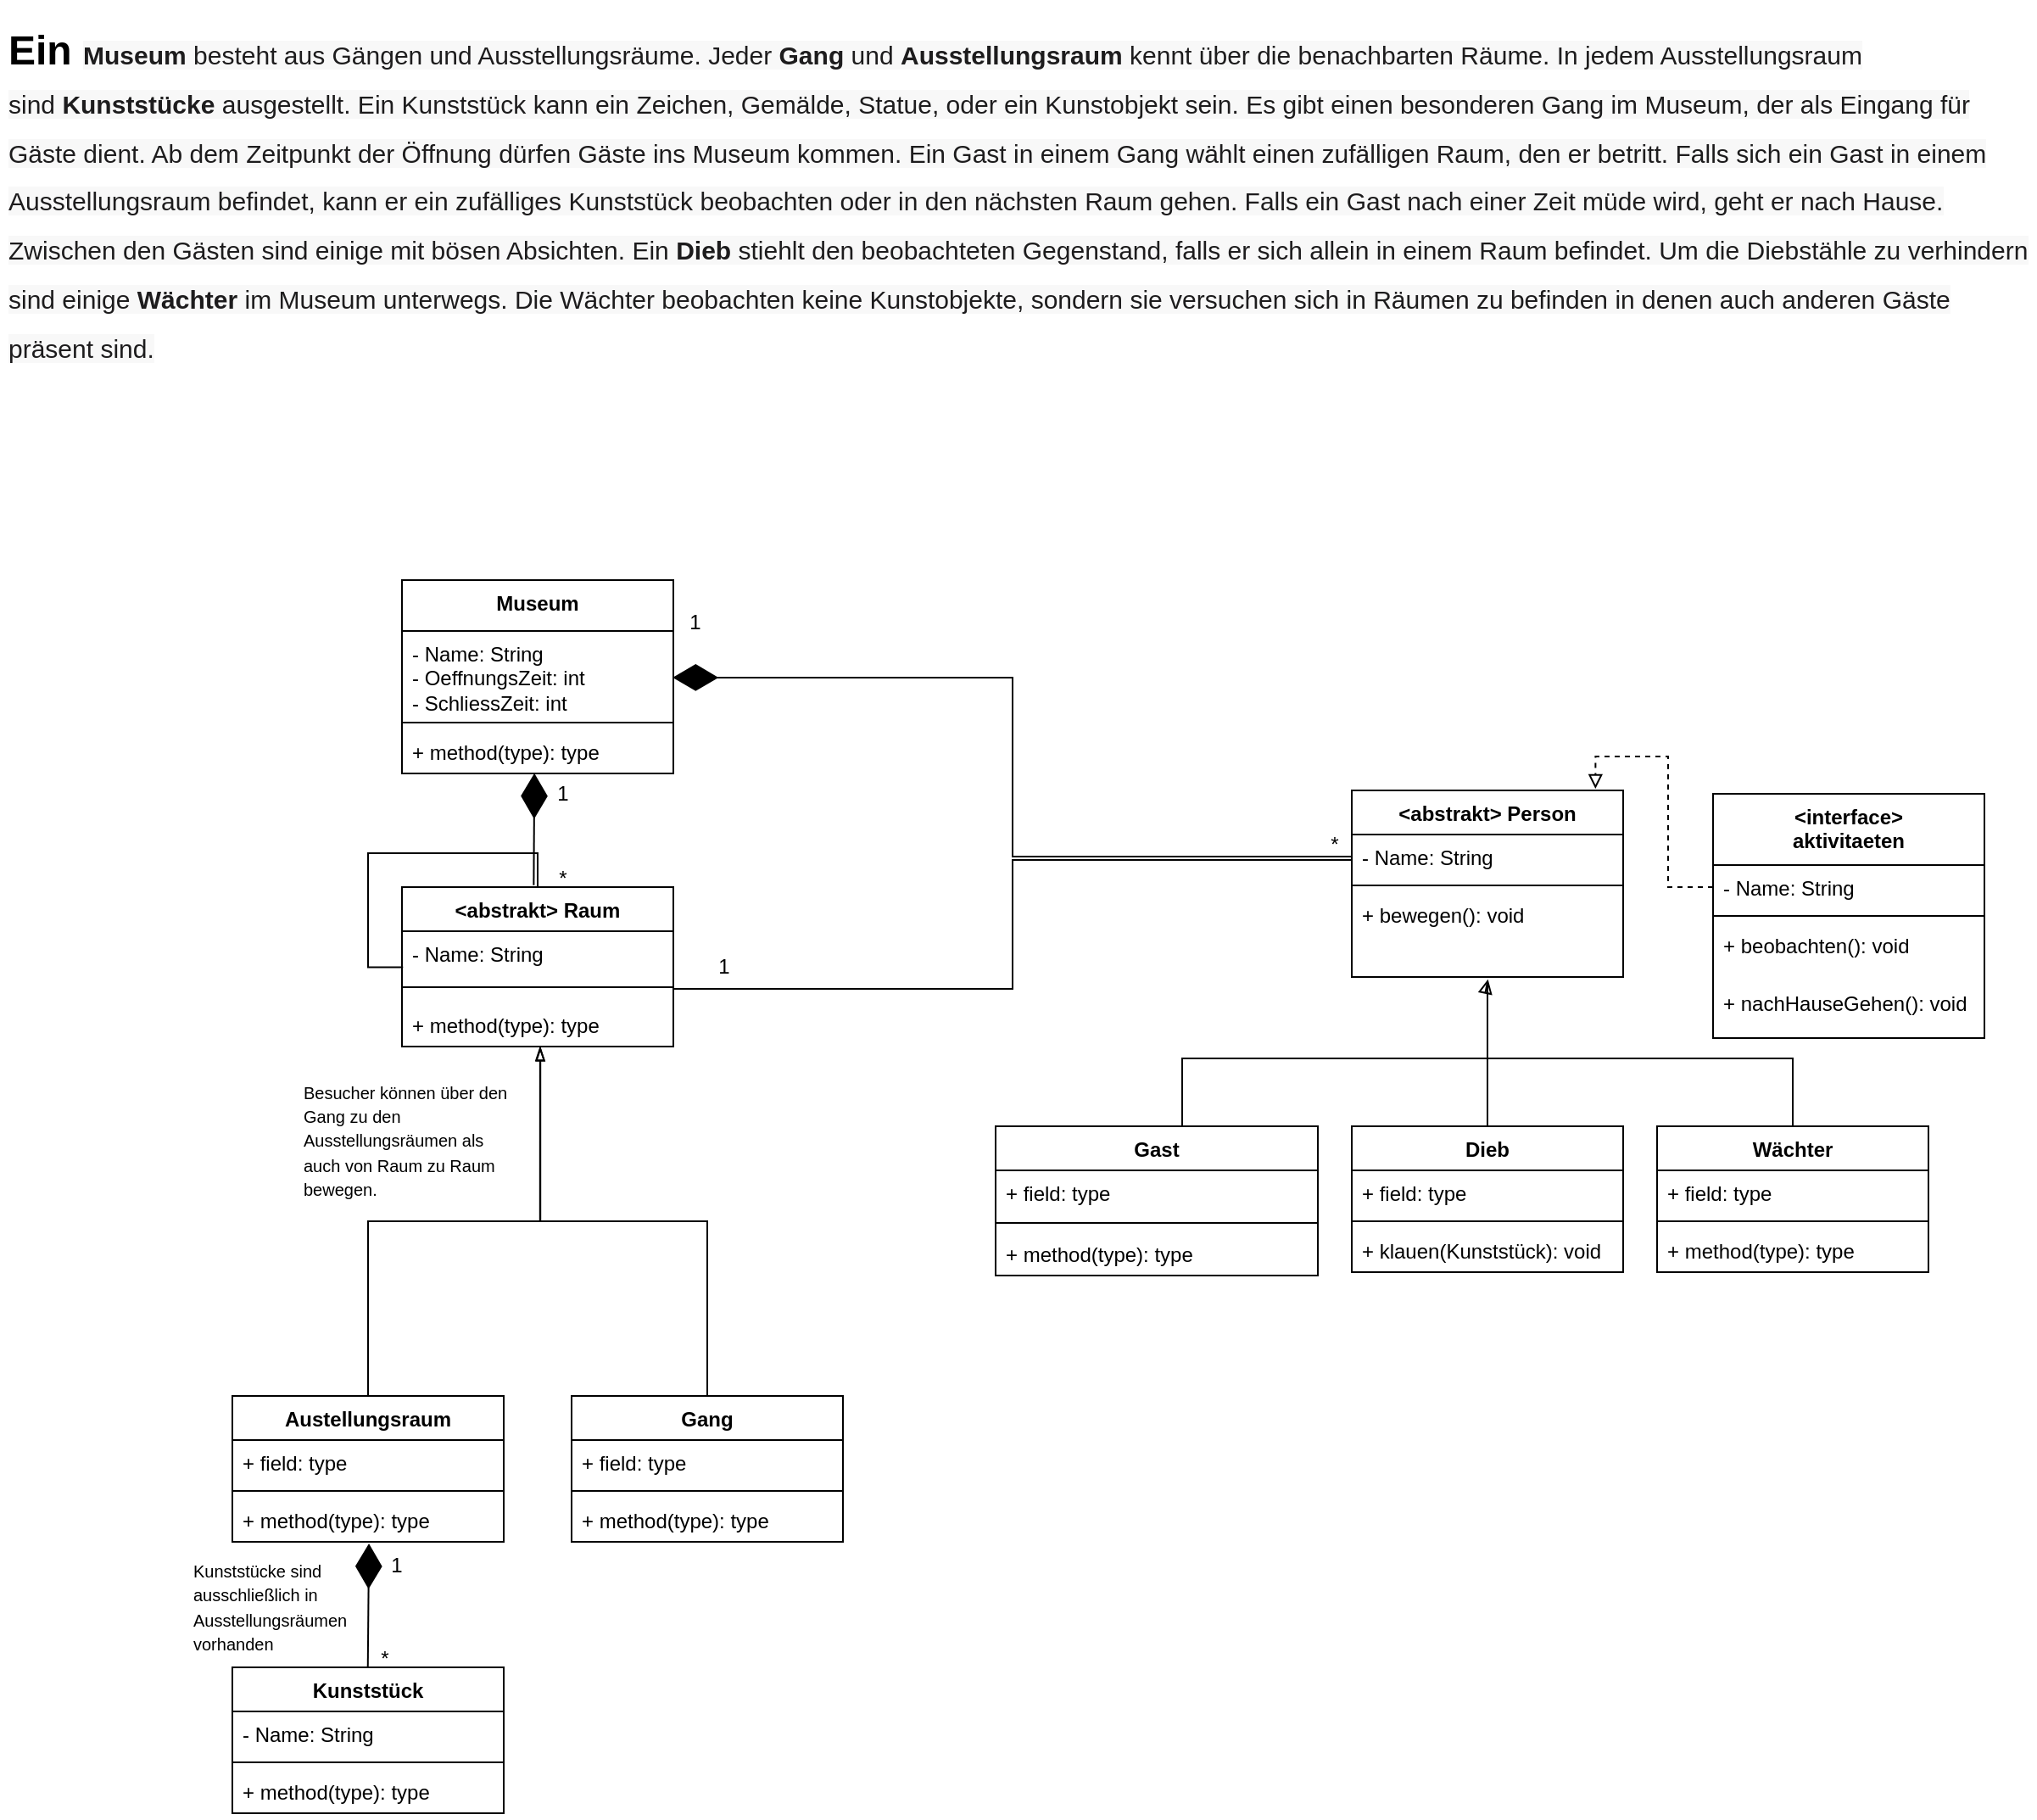 <mxfile version="23.1.6" type="device">
  <diagram name="Seite-1" id="VaOMEB3nunMxuIia8eC9">
    <mxGraphModel dx="2821" dy="4126" grid="1" gridSize="10" guides="1" tooltips="1" connect="1" arrows="1" fold="1" page="1" pageScale="1" pageWidth="827" pageHeight="1169" math="0" shadow="0">
      <root>
        <mxCell id="0" />
        <mxCell id="1" parent="0" />
        <mxCell id="_L71OMCPzxAsusVBg9Zg-1" value="&lt;h1&gt;Ein&amp;nbsp;&lt;b style=&quot;box-sizing: inherit; color: rgb(29, 28, 29); font-family: Slack-Lato, Slack-Fractions, appleLogo, sans-serif; font-size: 15px; font-variant-ligatures: common-ligatures; background-color: rgb(248, 248, 248);&quot; data-stringify-type=&quot;bold&quot;&gt;Museum&lt;/b&gt;&lt;span style=&quot;color: rgb(29, 28, 29); font-family: Slack-Lato, Slack-Fractions, appleLogo, sans-serif; font-size: 15px; font-variant-ligatures: common-ligatures; font-weight: 400; background-color: rgb(248, 248, 248);&quot;&gt;&amp;nbsp;besteht aus Gängen und Ausstellungsräume. Jeder&amp;nbsp;&lt;/span&gt;&lt;b style=&quot;box-sizing: inherit; color: rgb(29, 28, 29); font-family: Slack-Lato, Slack-Fractions, appleLogo, sans-serif; font-size: 15px; font-variant-ligatures: common-ligatures; background-color: rgb(248, 248, 248);&quot; data-stringify-type=&quot;bold&quot;&gt;Gang&lt;/b&gt;&lt;span style=&quot;color: rgb(29, 28, 29); font-family: Slack-Lato, Slack-Fractions, appleLogo, sans-serif; font-size: 15px; font-variant-ligatures: common-ligatures; font-weight: 400; background-color: rgb(248, 248, 248);&quot;&gt;&amp;nbsp;und&amp;nbsp;&lt;/span&gt;&lt;b style=&quot;box-sizing: inherit; color: rgb(29, 28, 29); font-family: Slack-Lato, Slack-Fractions, appleLogo, sans-serif; font-size: 15px; font-variant-ligatures: common-ligatures; background-color: rgb(248, 248, 248);&quot; data-stringify-type=&quot;bold&quot;&gt;Ausstellungsraum&lt;/b&gt;&lt;span style=&quot;color: rgb(29, 28, 29); font-family: Slack-Lato, Slack-Fractions, appleLogo, sans-serif; font-size: 15px; font-variant-ligatures: common-ligatures; font-weight: 400; background-color: rgb(248, 248, 248);&quot;&gt;&amp;nbsp;kennt über die benachbarten Räume. In jedem Ausstellungsraum sind&amp;nbsp;&lt;/span&gt;&lt;b style=&quot;box-sizing: inherit; color: rgb(29, 28, 29); font-family: Slack-Lato, Slack-Fractions, appleLogo, sans-serif; font-size: 15px; font-variant-ligatures: common-ligatures; background-color: rgb(248, 248, 248);&quot; data-stringify-type=&quot;bold&quot;&gt;Kunststücke&lt;/b&gt;&lt;span style=&quot;color: rgb(29, 28, 29); font-family: Slack-Lato, Slack-Fractions, appleLogo, sans-serif; font-size: 15px; font-variant-ligatures: common-ligatures; font-weight: 400; background-color: rgb(248, 248, 248);&quot;&gt;&amp;nbsp;ausgestellt. Ein Kunststück kann ein Zeichen, Gemälde, Statue, oder ein Kunstobjekt sein. Es gibt einen besonderen Gang im Museum, der als Eingang für Gäste dient. Ab dem Zeitpunkt der Öffnung dürfen Gäste ins Museum kommen. Ein Gast in einem Gang wählt einen zufälligen Raum, den er betritt. Falls sich ein Gast in einem Ausstellungsraum befindet, kann er ein zufälliges Kunststück beobachten oder in den nächsten Raum gehen. Falls ein Gast nach einer Zeit müde wird, geht er nach Hause. Zwischen den Gästen sind einige mit bösen Absichten. Ein&amp;nbsp;&lt;/span&gt;&lt;b style=&quot;box-sizing: inherit; color: rgb(29, 28, 29); font-family: Slack-Lato, Slack-Fractions, appleLogo, sans-serif; font-size: 15px; font-variant-ligatures: common-ligatures; background-color: rgb(248, 248, 248);&quot; data-stringify-type=&quot;bold&quot;&gt;Dieb&lt;/b&gt;&lt;span style=&quot;color: rgb(29, 28, 29); font-family: Slack-Lato, Slack-Fractions, appleLogo, sans-serif; font-size: 15px; font-variant-ligatures: common-ligatures; font-weight: 400; background-color: rgb(248, 248, 248);&quot;&gt;&amp;nbsp;stiehlt den beobachteten Gegenstand, falls er sich allein in einem Raum befindet. Um die Diebstähle zu verhindern sind einige&amp;nbsp;&lt;/span&gt;&lt;b style=&quot;box-sizing: inherit; color: rgb(29, 28, 29); font-family: Slack-Lato, Slack-Fractions, appleLogo, sans-serif; font-size: 15px; font-variant-ligatures: common-ligatures; background-color: rgb(248, 248, 248);&quot; data-stringify-type=&quot;bold&quot;&gt;Wächter&lt;/b&gt;&lt;span style=&quot;color: rgb(29, 28, 29); font-family: Slack-Lato, Slack-Fractions, appleLogo, sans-serif; font-size: 15px; font-variant-ligatures: common-ligatures; font-weight: 400; background-color: rgb(248, 248, 248);&quot;&gt;&amp;nbsp;im Museum unterwegs. Die Wächter beobachten keine Kunstobjekte, sondern sie versuchen sich in Räumen zu befinden in denen auch anderen Gäste präsent sind.&lt;/span&gt;&lt;br&gt;&lt;/h1&gt;" style="text;html=1;strokeColor=none;fillColor=none;spacing=5;spacingTop=-20;whiteSpace=wrap;overflow=hidden;rounded=0;rotation=0;" parent="1" vertex="1">
          <mxGeometry x="-1440" y="-3380" width="1200" height="250" as="geometry" />
        </mxCell>
        <mxCell id="_L71OMCPzxAsusVBg9Zg-3" value="Museum" style="swimlane;fontStyle=1;align=center;verticalAlign=top;childLayout=stackLayout;horizontal=1;startSize=30;horizontalStack=0;resizeParent=1;resizeParentMax=0;resizeLast=0;collapsible=1;marginBottom=0;whiteSpace=wrap;html=1;" parent="1" vertex="1">
          <mxGeometry x="-1203" y="-3048" width="160" height="114" as="geometry" />
        </mxCell>
        <mxCell id="_L71OMCPzxAsusVBg9Zg-4" value="- Name: String&lt;br&gt;- OeffnungsZeit: int&lt;br&gt;- SchliessZeit: int" style="text;strokeColor=none;fillColor=none;align=left;verticalAlign=top;spacingLeft=4;spacingRight=4;overflow=hidden;rotatable=0;points=[[0,0.5],[1,0.5]];portConstraint=eastwest;whiteSpace=wrap;html=1;" parent="_L71OMCPzxAsusVBg9Zg-3" vertex="1">
          <mxGeometry y="30" width="160" height="50" as="geometry" />
        </mxCell>
        <mxCell id="_L71OMCPzxAsusVBg9Zg-5" value="" style="line;strokeWidth=1;fillColor=none;align=left;verticalAlign=middle;spacingTop=-1;spacingLeft=3;spacingRight=3;rotatable=0;labelPosition=right;points=[];portConstraint=eastwest;strokeColor=inherit;" parent="_L71OMCPzxAsusVBg9Zg-3" vertex="1">
          <mxGeometry y="80" width="160" height="8" as="geometry" />
        </mxCell>
        <mxCell id="_L71OMCPzxAsusVBg9Zg-6" value="+ method(type): type" style="text;strokeColor=none;fillColor=none;align=left;verticalAlign=top;spacingLeft=4;spacingRight=4;overflow=hidden;rotatable=0;points=[[0,0.5],[1,0.5]];portConstraint=eastwest;whiteSpace=wrap;html=1;" parent="_L71OMCPzxAsusVBg9Zg-3" vertex="1">
          <mxGeometry y="88" width="160" height="26" as="geometry" />
        </mxCell>
        <mxCell id="_L71OMCPzxAsusVBg9Zg-7" value="Gang" style="swimlane;fontStyle=1;align=center;verticalAlign=top;childLayout=stackLayout;horizontal=1;startSize=26;horizontalStack=0;resizeParent=1;resizeParentMax=0;resizeLast=0;collapsible=1;marginBottom=0;whiteSpace=wrap;html=1;" parent="1" vertex="1">
          <mxGeometry x="-1103" y="-2567" width="160" height="86" as="geometry" />
        </mxCell>
        <mxCell id="_L71OMCPzxAsusVBg9Zg-8" value="+ field: type" style="text;strokeColor=none;fillColor=none;align=left;verticalAlign=top;spacingLeft=4;spacingRight=4;overflow=hidden;rotatable=0;points=[[0,0.5],[1,0.5]];portConstraint=eastwest;whiteSpace=wrap;html=1;" parent="_L71OMCPzxAsusVBg9Zg-7" vertex="1">
          <mxGeometry y="26" width="160" height="26" as="geometry" />
        </mxCell>
        <mxCell id="_L71OMCPzxAsusVBg9Zg-9" value="" style="line;strokeWidth=1;fillColor=none;align=left;verticalAlign=middle;spacingTop=-1;spacingLeft=3;spacingRight=3;rotatable=0;labelPosition=right;points=[];portConstraint=eastwest;strokeColor=inherit;" parent="_L71OMCPzxAsusVBg9Zg-7" vertex="1">
          <mxGeometry y="52" width="160" height="8" as="geometry" />
        </mxCell>
        <mxCell id="_L71OMCPzxAsusVBg9Zg-10" value="+ method(type): type" style="text;strokeColor=none;fillColor=none;align=left;verticalAlign=top;spacingLeft=4;spacingRight=4;overflow=hidden;rotatable=0;points=[[0,0.5],[1,0.5]];portConstraint=eastwest;whiteSpace=wrap;html=1;" parent="_L71OMCPzxAsusVBg9Zg-7" vertex="1">
          <mxGeometry y="60" width="160" height="26" as="geometry" />
        </mxCell>
        <mxCell id="_L71OMCPzxAsusVBg9Zg-11" value="Austellungsraum" style="swimlane;fontStyle=1;align=center;verticalAlign=top;childLayout=stackLayout;horizontal=1;startSize=26;horizontalStack=0;resizeParent=1;resizeParentMax=0;resizeLast=0;collapsible=1;marginBottom=0;whiteSpace=wrap;html=1;" parent="1" vertex="1">
          <mxGeometry x="-1303" y="-2567" width="160" height="86" as="geometry" />
        </mxCell>
        <mxCell id="_L71OMCPzxAsusVBg9Zg-12" value="+ field: type" style="text;strokeColor=none;fillColor=none;align=left;verticalAlign=top;spacingLeft=4;spacingRight=4;overflow=hidden;rotatable=0;points=[[0,0.5],[1,0.5]];portConstraint=eastwest;whiteSpace=wrap;html=1;" parent="_L71OMCPzxAsusVBg9Zg-11" vertex="1">
          <mxGeometry y="26" width="160" height="26" as="geometry" />
        </mxCell>
        <mxCell id="_L71OMCPzxAsusVBg9Zg-13" value="" style="line;strokeWidth=1;fillColor=none;align=left;verticalAlign=middle;spacingTop=-1;spacingLeft=3;spacingRight=3;rotatable=0;labelPosition=right;points=[];portConstraint=eastwest;strokeColor=inherit;" parent="_L71OMCPzxAsusVBg9Zg-11" vertex="1">
          <mxGeometry y="52" width="160" height="8" as="geometry" />
        </mxCell>
        <mxCell id="_L71OMCPzxAsusVBg9Zg-14" value="+ method(type): type" style="text;strokeColor=none;fillColor=none;align=left;verticalAlign=top;spacingLeft=4;spacingRight=4;overflow=hidden;rotatable=0;points=[[0,0.5],[1,0.5]];portConstraint=eastwest;whiteSpace=wrap;html=1;" parent="_L71OMCPzxAsusVBg9Zg-11" vertex="1">
          <mxGeometry y="60" width="160" height="26" as="geometry" />
        </mxCell>
        <mxCell id="_L71OMCPzxAsusVBg9Zg-15" value="Kunststück" style="swimlane;fontStyle=1;align=center;verticalAlign=top;childLayout=stackLayout;horizontal=1;startSize=26;horizontalStack=0;resizeParent=1;resizeParentMax=0;resizeLast=0;collapsible=1;marginBottom=0;whiteSpace=wrap;html=1;" parent="1" vertex="1">
          <mxGeometry x="-1303" y="-2407" width="160" height="86" as="geometry" />
        </mxCell>
        <mxCell id="_L71OMCPzxAsusVBg9Zg-16" value="- Name: String" style="text;strokeColor=none;fillColor=none;align=left;verticalAlign=top;spacingLeft=4;spacingRight=4;overflow=hidden;rotatable=0;points=[[0,0.5],[1,0.5]];portConstraint=eastwest;whiteSpace=wrap;html=1;" parent="_L71OMCPzxAsusVBg9Zg-15" vertex="1">
          <mxGeometry y="26" width="160" height="26" as="geometry" />
        </mxCell>
        <mxCell id="_L71OMCPzxAsusVBg9Zg-17" value="" style="line;strokeWidth=1;fillColor=none;align=left;verticalAlign=middle;spacingTop=-1;spacingLeft=3;spacingRight=3;rotatable=0;labelPosition=right;points=[];portConstraint=eastwest;strokeColor=inherit;" parent="_L71OMCPzxAsusVBg9Zg-15" vertex="1">
          <mxGeometry y="52" width="160" height="8" as="geometry" />
        </mxCell>
        <mxCell id="_L71OMCPzxAsusVBg9Zg-18" value="+ method(type): type" style="text;strokeColor=none;fillColor=none;align=left;verticalAlign=top;spacingLeft=4;spacingRight=4;overflow=hidden;rotatable=0;points=[[0,0.5],[1,0.5]];portConstraint=eastwest;whiteSpace=wrap;html=1;" parent="_L71OMCPzxAsusVBg9Zg-15" vertex="1">
          <mxGeometry y="60" width="160" height="26" as="geometry" />
        </mxCell>
        <mxCell id="_L71OMCPzxAsusVBg9Zg-19" value="Gast" style="swimlane;fontStyle=1;align=center;verticalAlign=top;childLayout=stackLayout;horizontal=1;startSize=26;horizontalStack=0;resizeParent=1;resizeParentMax=0;resizeLast=0;collapsible=1;marginBottom=0;whiteSpace=wrap;html=1;" parent="1" vertex="1">
          <mxGeometry x="-853" y="-2726" width="190" height="88" as="geometry" />
        </mxCell>
        <mxCell id="_L71OMCPzxAsusVBg9Zg-20" value="+ field: type" style="text;strokeColor=none;fillColor=none;align=left;verticalAlign=top;spacingLeft=4;spacingRight=4;overflow=hidden;rotatable=0;points=[[0,0.5],[1,0.5]];portConstraint=eastwest;whiteSpace=wrap;html=1;" parent="_L71OMCPzxAsusVBg9Zg-19" vertex="1">
          <mxGeometry y="26" width="190" height="26" as="geometry" />
        </mxCell>
        <mxCell id="_L71OMCPzxAsusVBg9Zg-21" value="" style="line;strokeWidth=1;fillColor=none;align=left;verticalAlign=middle;spacingTop=-1;spacingLeft=3;spacingRight=3;rotatable=0;labelPosition=right;points=[];portConstraint=eastwest;strokeColor=inherit;" parent="_L71OMCPzxAsusVBg9Zg-19" vertex="1">
          <mxGeometry y="52" width="190" height="10" as="geometry" />
        </mxCell>
        <mxCell id="_L71OMCPzxAsusVBg9Zg-22" value="+ method(type): type" style="text;strokeColor=none;fillColor=none;align=left;verticalAlign=top;spacingLeft=4;spacingRight=4;overflow=hidden;rotatable=0;points=[[0,0.5],[1,0.5]];portConstraint=eastwest;whiteSpace=wrap;html=1;" parent="_L71OMCPzxAsusVBg9Zg-19" vertex="1">
          <mxGeometry y="62" width="190" height="26" as="geometry" />
        </mxCell>
        <mxCell id="_L71OMCPzxAsusVBg9Zg-23" value="Dieb" style="swimlane;fontStyle=1;align=center;verticalAlign=top;childLayout=stackLayout;horizontal=1;startSize=26;horizontalStack=0;resizeParent=1;resizeParentMax=0;resizeLast=0;collapsible=1;marginBottom=0;whiteSpace=wrap;html=1;" parent="1" vertex="1">
          <mxGeometry x="-643" y="-2726" width="160" height="86" as="geometry" />
        </mxCell>
        <mxCell id="_L71OMCPzxAsusVBg9Zg-24" value="+ field: type" style="text;strokeColor=none;fillColor=none;align=left;verticalAlign=top;spacingLeft=4;spacingRight=4;overflow=hidden;rotatable=0;points=[[0,0.5],[1,0.5]];portConstraint=eastwest;whiteSpace=wrap;html=1;" parent="_L71OMCPzxAsusVBg9Zg-23" vertex="1">
          <mxGeometry y="26" width="160" height="26" as="geometry" />
        </mxCell>
        <mxCell id="_L71OMCPzxAsusVBg9Zg-25" value="" style="line;strokeWidth=1;fillColor=none;align=left;verticalAlign=middle;spacingTop=-1;spacingLeft=3;spacingRight=3;rotatable=0;labelPosition=right;points=[];portConstraint=eastwest;strokeColor=inherit;" parent="_L71OMCPzxAsusVBg9Zg-23" vertex="1">
          <mxGeometry y="52" width="160" height="8" as="geometry" />
        </mxCell>
        <mxCell id="_L71OMCPzxAsusVBg9Zg-26" value="+ klauen(Kunststück): void" style="text;strokeColor=none;fillColor=none;align=left;verticalAlign=top;spacingLeft=4;spacingRight=4;overflow=hidden;rotatable=0;points=[[0,0.5],[1,0.5]];portConstraint=eastwest;whiteSpace=wrap;html=1;" parent="_L71OMCPzxAsusVBg9Zg-23" vertex="1">
          <mxGeometry y="60" width="160" height="26" as="geometry" />
        </mxCell>
        <mxCell id="_L71OMCPzxAsusVBg9Zg-27" value="Wächter" style="swimlane;fontStyle=1;align=center;verticalAlign=top;childLayout=stackLayout;horizontal=1;startSize=26;horizontalStack=0;resizeParent=1;resizeParentMax=0;resizeLast=0;collapsible=1;marginBottom=0;whiteSpace=wrap;html=1;" parent="1" vertex="1">
          <mxGeometry x="-463" y="-2726" width="160" height="86" as="geometry" />
        </mxCell>
        <mxCell id="_L71OMCPzxAsusVBg9Zg-28" value="+ field: type" style="text;strokeColor=none;fillColor=none;align=left;verticalAlign=top;spacingLeft=4;spacingRight=4;overflow=hidden;rotatable=0;points=[[0,0.5],[1,0.5]];portConstraint=eastwest;whiteSpace=wrap;html=1;" parent="_L71OMCPzxAsusVBg9Zg-27" vertex="1">
          <mxGeometry y="26" width="160" height="26" as="geometry" />
        </mxCell>
        <mxCell id="_L71OMCPzxAsusVBg9Zg-29" value="" style="line;strokeWidth=1;fillColor=none;align=left;verticalAlign=middle;spacingTop=-1;spacingLeft=3;spacingRight=3;rotatable=0;labelPosition=right;points=[];portConstraint=eastwest;strokeColor=inherit;" parent="_L71OMCPzxAsusVBg9Zg-27" vertex="1">
          <mxGeometry y="52" width="160" height="8" as="geometry" />
        </mxCell>
        <mxCell id="_L71OMCPzxAsusVBg9Zg-30" value="+ method(type): type" style="text;strokeColor=none;fillColor=none;align=left;verticalAlign=top;spacingLeft=4;spacingRight=4;overflow=hidden;rotatable=0;points=[[0,0.5],[1,0.5]];portConstraint=eastwest;whiteSpace=wrap;html=1;" parent="_L71OMCPzxAsusVBg9Zg-27" vertex="1">
          <mxGeometry y="60" width="160" height="26" as="geometry" />
        </mxCell>
        <mxCell id="_L71OMCPzxAsusVBg9Zg-49" value="&amp;lt;abstrakt&amp;gt; Person" style="swimlane;fontStyle=1;align=center;verticalAlign=top;childLayout=stackLayout;horizontal=1;startSize=26;horizontalStack=0;resizeParent=1;resizeParentMax=0;resizeLast=0;collapsible=1;marginBottom=0;whiteSpace=wrap;html=1;" parent="1" vertex="1">
          <mxGeometry x="-643" y="-2924" width="160" height="110" as="geometry" />
        </mxCell>
        <mxCell id="_L71OMCPzxAsusVBg9Zg-50" value="- Name: String" style="text;strokeColor=none;fillColor=none;align=left;verticalAlign=top;spacingLeft=4;spacingRight=4;overflow=hidden;rotatable=0;points=[[0,0.5],[1,0.5]];portConstraint=eastwest;whiteSpace=wrap;html=1;" parent="_L71OMCPzxAsusVBg9Zg-49" vertex="1">
          <mxGeometry y="26" width="160" height="26" as="geometry" />
        </mxCell>
        <mxCell id="_L71OMCPzxAsusVBg9Zg-51" value="" style="line;strokeWidth=1;fillColor=none;align=left;verticalAlign=middle;spacingTop=-1;spacingLeft=3;spacingRight=3;rotatable=0;labelPosition=right;points=[];portConstraint=eastwest;strokeColor=inherit;" parent="_L71OMCPzxAsusVBg9Zg-49" vertex="1">
          <mxGeometry y="52" width="160" height="8" as="geometry" />
        </mxCell>
        <mxCell id="_L71OMCPzxAsusVBg9Zg-52" value="+ bewegen(): void" style="text;strokeColor=none;fillColor=none;align=left;verticalAlign=top;spacingLeft=4;spacingRight=4;overflow=hidden;rotatable=0;points=[[0,0.5],[1,0.5]];portConstraint=eastwest;whiteSpace=wrap;html=1;" parent="_L71OMCPzxAsusVBg9Zg-49" vertex="1">
          <mxGeometry y="60" width="160" height="50" as="geometry" />
        </mxCell>
        <mxCell id="_L71OMCPzxAsusVBg9Zg-55" value="" style="endArrow=none;html=1;rounded=0;edgeStyle=orthogonalEdgeStyle;exitX=0.5;exitY=0;exitDx=0;exitDy=0;entryX=0.5;entryY=1;entryDx=0;entryDy=0;" parent="1" source="_L71OMCPzxAsusVBg9Zg-19" edge="1">
          <mxGeometry width="50" height="50" relative="1" as="geometry">
            <mxPoint x="-643" y="-2750" as="sourcePoint" />
            <mxPoint x="-563" y="-2776" as="targetPoint" />
            <Array as="points">
              <mxPoint x="-743" y="-2766" />
              <mxPoint x="-563" y="-2766" />
            </Array>
          </mxGeometry>
        </mxCell>
        <mxCell id="_L71OMCPzxAsusVBg9Zg-59" value="" style="endArrow=none;html=1;rounded=0;edgeStyle=orthogonalEdgeStyle;exitX=0.5;exitY=1;exitDx=0;exitDy=0;entryX=0.5;entryY=0;entryDx=0;entryDy=0;" parent="1" target="_L71OMCPzxAsusVBg9Zg-27" edge="1">
          <mxGeometry width="50" height="50" relative="1" as="geometry">
            <mxPoint x="-563" y="-2776" as="sourcePoint" />
            <mxPoint x="-403" y="-2806" as="targetPoint" />
            <Array as="points">
              <mxPoint x="-563" y="-2766" />
              <mxPoint x="-383" y="-2766" />
            </Array>
          </mxGeometry>
        </mxCell>
        <mxCell id="_L71OMCPzxAsusVBg9Zg-60" value="" style="endArrow=block;html=1;rounded=0;exitX=0.5;exitY=0;exitDx=0;exitDy=0;entryX=0.502;entryY=1.028;entryDx=0;entryDy=0;edgeStyle=orthogonalEdgeStyle;entryPerimeter=0;endFill=0;" parent="1" source="_L71OMCPzxAsusVBg9Zg-23" target="_L71OMCPzxAsusVBg9Zg-52" edge="1">
          <mxGeometry width="50" height="50" relative="1" as="geometry">
            <mxPoint x="-633" y="-2706" as="sourcePoint" />
            <mxPoint x="-563" y="-2776" as="targetPoint" />
            <Array as="points">
              <mxPoint x="-563" y="-2811" />
            </Array>
          </mxGeometry>
        </mxCell>
        <mxCell id="_L71OMCPzxAsusVBg9Zg-61" value="&amp;lt;abstrakt&amp;gt; Raum" style="swimlane;fontStyle=1;align=center;verticalAlign=top;childLayout=stackLayout;horizontal=1;startSize=26;horizontalStack=0;resizeParent=1;resizeParentMax=0;resizeLast=0;collapsible=1;marginBottom=0;whiteSpace=wrap;html=1;" parent="1" vertex="1">
          <mxGeometry x="-1203" y="-2867" width="160" height="94" as="geometry">
            <mxRectangle x="-1020" y="-2020" width="100" height="40" as="alternateBounds" />
          </mxGeometry>
        </mxCell>
        <mxCell id="_L71OMCPzxAsusVBg9Zg-62" value="- Name: String" style="text;strokeColor=none;fillColor=none;align=left;verticalAlign=top;spacingLeft=4;spacingRight=4;overflow=hidden;rotatable=0;points=[[0,0.5],[1,0.5]];portConstraint=eastwest;whiteSpace=wrap;html=1;" parent="_L71OMCPzxAsusVBg9Zg-61" vertex="1">
          <mxGeometry y="26" width="160" height="24" as="geometry" />
        </mxCell>
        <mxCell id="_L71OMCPzxAsusVBg9Zg-63" value="" style="line;strokeWidth=1;fillColor=none;align=left;verticalAlign=middle;spacingTop=-1;spacingLeft=3;spacingRight=3;rotatable=0;labelPosition=right;points=[];portConstraint=eastwest;strokeColor=inherit;" parent="_L71OMCPzxAsusVBg9Zg-61" vertex="1">
          <mxGeometry y="50" width="160" height="18" as="geometry" />
        </mxCell>
        <mxCell id="_L71OMCPzxAsusVBg9Zg-64" value="+ method(type): type" style="text;strokeColor=none;fillColor=none;align=left;verticalAlign=top;spacingLeft=4;spacingRight=4;overflow=hidden;rotatable=0;points=[[0,0.5],[1,0.5]];portConstraint=eastwest;whiteSpace=wrap;html=1;" parent="_L71OMCPzxAsusVBg9Zg-61" vertex="1">
          <mxGeometry y="68" width="160" height="26" as="geometry" />
        </mxCell>
        <mxCell id="7oO15L-JbmcVKD_Apaax-13" style="edgeStyle=orthogonalEdgeStyle;rounded=0;orthogonalLoop=1;jettySize=auto;html=1;entryX=0.004;entryY=0.884;entryDx=0;entryDy=0;entryPerimeter=0;startArrow=none;startFill=0;endArrow=none;endFill=0;" edge="1" parent="_L71OMCPzxAsusVBg9Zg-61" source="_L71OMCPzxAsusVBg9Zg-61" target="_L71OMCPzxAsusVBg9Zg-62">
          <mxGeometry relative="1" as="geometry" />
        </mxCell>
        <mxCell id="_L71OMCPzxAsusVBg9Zg-65" value="" style="endArrow=blockThin;html=1;rounded=0;edgeStyle=orthogonalEdgeStyle;entryX=0.509;entryY=1;entryDx=0;entryDy=0;entryPerimeter=0;exitX=0.5;exitY=0;exitDx=0;exitDy=0;endFill=0;" parent="1" source="_L71OMCPzxAsusVBg9Zg-11" target="_L71OMCPzxAsusVBg9Zg-64" edge="1">
          <mxGeometry width="50" height="50" relative="1" as="geometry">
            <mxPoint x="-1173" y="-2707" as="sourcePoint" />
            <mxPoint x="-1123" y="-2757" as="targetPoint" />
          </mxGeometry>
        </mxCell>
        <mxCell id="_L71OMCPzxAsusVBg9Zg-66" value="" style="endArrow=blockThin;html=1;rounded=0;edgeStyle=orthogonalEdgeStyle;entryX=0.51;entryY=1.009;entryDx=0;entryDy=0;entryPerimeter=0;exitX=0.5;exitY=0;exitDx=0;exitDy=0;endFill=0;" parent="1" source="_L71OMCPzxAsusVBg9Zg-7" target="_L71OMCPzxAsusVBg9Zg-64" edge="1">
          <mxGeometry width="50" height="50" relative="1" as="geometry">
            <mxPoint x="-1213" y="-2707" as="sourcePoint" />
            <mxPoint x="-1163" y="-2757" as="targetPoint" />
          </mxGeometry>
        </mxCell>
        <mxCell id="_L71OMCPzxAsusVBg9Zg-70" value="&lt;div style=&quot;&quot;&gt;&lt;span style=&quot;background-color: initial;&quot;&gt;&lt;font style=&quot;font-size: 10px;&quot;&gt;Kunststücke sind ausschließlich in Ausstellungsräumen vorhanden&lt;/font&gt;&lt;/span&gt;&lt;/div&gt;" style="text;html=1;strokeColor=none;fillColor=none;align=left;verticalAlign=middle;whiteSpace=wrap;rounded=0;" parent="1" vertex="1">
          <mxGeometry x="-1328" y="-2473.5" width="90" height="60" as="geometry" />
        </mxCell>
        <mxCell id="_L71OMCPzxAsusVBg9Zg-71" value="1" style="text;html=1;strokeColor=none;fillColor=none;align=center;verticalAlign=middle;whiteSpace=wrap;rounded=0;" parent="1" vertex="1">
          <mxGeometry x="-1138" y="-2937" width="60" height="30" as="geometry" />
        </mxCell>
        <mxCell id="_L71OMCPzxAsusVBg9Zg-72" value="*" style="text;html=1;strokeColor=none;fillColor=none;align=center;verticalAlign=middle;whiteSpace=wrap;rounded=0;" parent="1" vertex="1">
          <mxGeometry x="-1138" y="-2887" width="60" height="30" as="geometry" />
        </mxCell>
        <mxCell id="_L71OMCPzxAsusVBg9Zg-73" value="1" style="text;html=1;strokeColor=none;fillColor=none;align=center;verticalAlign=middle;whiteSpace=wrap;rounded=0;" parent="1" vertex="1">
          <mxGeometry x="-1236" y="-2482" width="60" height="30" as="geometry" />
        </mxCell>
        <mxCell id="_L71OMCPzxAsusVBg9Zg-74" value="*" style="text;html=1;strokeColor=none;fillColor=none;align=center;verticalAlign=middle;whiteSpace=wrap;rounded=0;" parent="1" vertex="1">
          <mxGeometry x="-1243" y="-2427" width="60" height="30" as="geometry" />
        </mxCell>
        <mxCell id="_L71OMCPzxAsusVBg9Zg-75" value="1" style="text;html=1;strokeColor=none;fillColor=none;align=center;verticalAlign=middle;whiteSpace=wrap;rounded=0;" parent="1" vertex="1">
          <mxGeometry x="-1043" y="-2835" width="60" height="30" as="geometry" />
        </mxCell>
        <mxCell id="_L71OMCPzxAsusVBg9Zg-76" value="1" style="text;html=1;strokeColor=none;fillColor=none;align=center;verticalAlign=middle;whiteSpace=wrap;rounded=0;" parent="1" vertex="1">
          <mxGeometry x="-1060" y="-3038" width="60" height="30" as="geometry" />
        </mxCell>
        <mxCell id="_L71OMCPzxAsusVBg9Zg-78" value="*" style="text;html=1;strokeColor=none;fillColor=none;align=center;verticalAlign=middle;whiteSpace=wrap;rounded=0;" parent="1" vertex="1">
          <mxGeometry x="-683" y="-2907" width="60" height="30" as="geometry" />
        </mxCell>
        <mxCell id="_L71OMCPzxAsusVBg9Zg-80" value="" style="endArrow=diamondThin;endFill=1;endSize=24;html=1;rounded=0;entryX=0.998;entryY=0.549;entryDx=0;entryDy=0;entryPerimeter=0;edgeStyle=orthogonalEdgeStyle;exitX=0;exitY=0.5;exitDx=0;exitDy=0;startArrow=none;startFill=0;" parent="1" source="_L71OMCPzxAsusVBg9Zg-50" target="_L71OMCPzxAsusVBg9Zg-4" edge="1">
          <mxGeometry width="160" relative="1" as="geometry">
            <mxPoint x="-703" y="-2917" as="sourcePoint" />
            <mxPoint x="-753" y="-3007" as="targetPoint" />
          </mxGeometry>
        </mxCell>
        <mxCell id="_L71OMCPzxAsusVBg9Zg-82" value="" style="endArrow=none;endFill=0;endSize=24;html=1;rounded=0;edgeStyle=orthogonalEdgeStyle;entryX=1;entryY=0.556;entryDx=0;entryDy=0;startArrow=none;startFill=0;strokeWidth=1;exitX=0;exitY=0.5;exitDx=0;exitDy=0;entryPerimeter=0;" parent="1" edge="1">
          <mxGeometry width="160" relative="1" as="geometry">
            <mxPoint x="-643" y="-2883" as="sourcePoint" />
            <mxPoint x="-1043" y="-2806.992" as="targetPoint" />
            <Array as="points">
              <mxPoint x="-843" y="-2883" />
              <mxPoint x="-843" y="-2807" />
            </Array>
          </mxGeometry>
        </mxCell>
        <mxCell id="_L71OMCPzxAsusVBg9Zg-85" value="&lt;font style=&quot;font-size: 10px;&quot;&gt;Besucher können über den Gang zu den Ausstellungsräumen als auch von Raum zu Raum bewegen.&lt;/font&gt;" style="text;html=1;strokeColor=none;fillColor=none;align=left;verticalAlign=middle;whiteSpace=wrap;rounded=0;" parent="1" vertex="1">
          <mxGeometry x="-1263" y="-2753" width="130" height="70" as="geometry" />
        </mxCell>
        <mxCell id="_L71OMCPzxAsusVBg9Zg-86" value="" style="endArrow=diamondThin;endFill=1;endSize=24;html=1;rounded=0;exitX=0.323;exitY=-0.012;exitDx=0;exitDy=0;exitPerimeter=0;entryX=0.488;entryY=0.995;entryDx=0;entryDy=0;entryPerimeter=0;" parent="1" target="_L71OMCPzxAsusVBg9Zg-6" edge="1">
          <mxGeometry width="160" relative="1" as="geometry">
            <mxPoint x="-1125.32" y="-2868.128" as="sourcePoint" />
            <mxPoint x="-1131.56" y="-2915.05" as="targetPoint" />
          </mxGeometry>
        </mxCell>
        <mxCell id="_L71OMCPzxAsusVBg9Zg-87" value="" style="endArrow=diamondThin;endFill=1;endSize=24;html=1;rounded=0;entryX=0.497;entryY=1.037;entryDx=0;entryDy=0;entryPerimeter=0;exitX=0.493;exitY=0;exitDx=0;exitDy=0;exitPerimeter=0;" parent="1" edge="1">
          <mxGeometry width="160" relative="1" as="geometry">
            <mxPoint x="-1223.12" y="-2407" as="sourcePoint" />
            <mxPoint x="-1222.48" y="-2480.038" as="targetPoint" />
          </mxGeometry>
        </mxCell>
        <mxCell id="7oO15L-JbmcVKD_Apaax-6" value="&amp;lt;interface&amp;gt;&lt;br&gt;aktivitaeten" style="swimlane;fontStyle=1;align=center;verticalAlign=top;childLayout=stackLayout;horizontal=1;startSize=42;horizontalStack=0;resizeParent=1;resizeParentMax=0;resizeLast=0;collapsible=1;marginBottom=0;whiteSpace=wrap;html=1;" vertex="1" parent="1">
          <mxGeometry x="-430" y="-2922" width="160" height="144" as="geometry" />
        </mxCell>
        <mxCell id="7oO15L-JbmcVKD_Apaax-7" value="- Name: String" style="text;strokeColor=none;fillColor=none;align=left;verticalAlign=top;spacingLeft=4;spacingRight=4;overflow=hidden;rotatable=0;points=[[0,0.5],[1,0.5]];portConstraint=eastwest;whiteSpace=wrap;html=1;" vertex="1" parent="7oO15L-JbmcVKD_Apaax-6">
          <mxGeometry y="42" width="160" height="26" as="geometry" />
        </mxCell>
        <mxCell id="7oO15L-JbmcVKD_Apaax-8" value="" style="line;strokeWidth=1;fillColor=none;align=left;verticalAlign=middle;spacingTop=-1;spacingLeft=3;spacingRight=3;rotatable=0;labelPosition=right;points=[];portConstraint=eastwest;strokeColor=inherit;" vertex="1" parent="7oO15L-JbmcVKD_Apaax-6">
          <mxGeometry y="68" width="160" height="8" as="geometry" />
        </mxCell>
        <mxCell id="7oO15L-JbmcVKD_Apaax-9" value="+ beobachten(): void" style="text;strokeColor=none;fillColor=none;align=left;verticalAlign=top;spacingLeft=4;spacingRight=4;overflow=hidden;rotatable=0;points=[[0,0.5],[1,0.5]];portConstraint=eastwest;whiteSpace=wrap;html=1;" vertex="1" parent="7oO15L-JbmcVKD_Apaax-6">
          <mxGeometry y="76" width="160" height="34" as="geometry" />
        </mxCell>
        <mxCell id="7oO15L-JbmcVKD_Apaax-10" value="+ nachHauseGehen(): void" style="text;strokeColor=none;fillColor=none;align=left;verticalAlign=top;spacingLeft=4;spacingRight=4;overflow=hidden;rotatable=0;points=[[0,0.5],[1,0.5]];portConstraint=eastwest;whiteSpace=wrap;html=1;" vertex="1" parent="7oO15L-JbmcVKD_Apaax-6">
          <mxGeometry y="110" width="160" height="34" as="geometry" />
        </mxCell>
        <mxCell id="7oO15L-JbmcVKD_Apaax-11" style="edgeStyle=orthogonalEdgeStyle;rounded=0;orthogonalLoop=1;jettySize=auto;html=1;entryX=0.898;entryY=-0.009;entryDx=0;entryDy=0;entryPerimeter=0;dashed=1;endArrow=block;endFill=0;" edge="1" parent="1" source="7oO15L-JbmcVKD_Apaax-7" target="_L71OMCPzxAsusVBg9Zg-49">
          <mxGeometry relative="1" as="geometry" />
        </mxCell>
      </root>
    </mxGraphModel>
  </diagram>
</mxfile>
